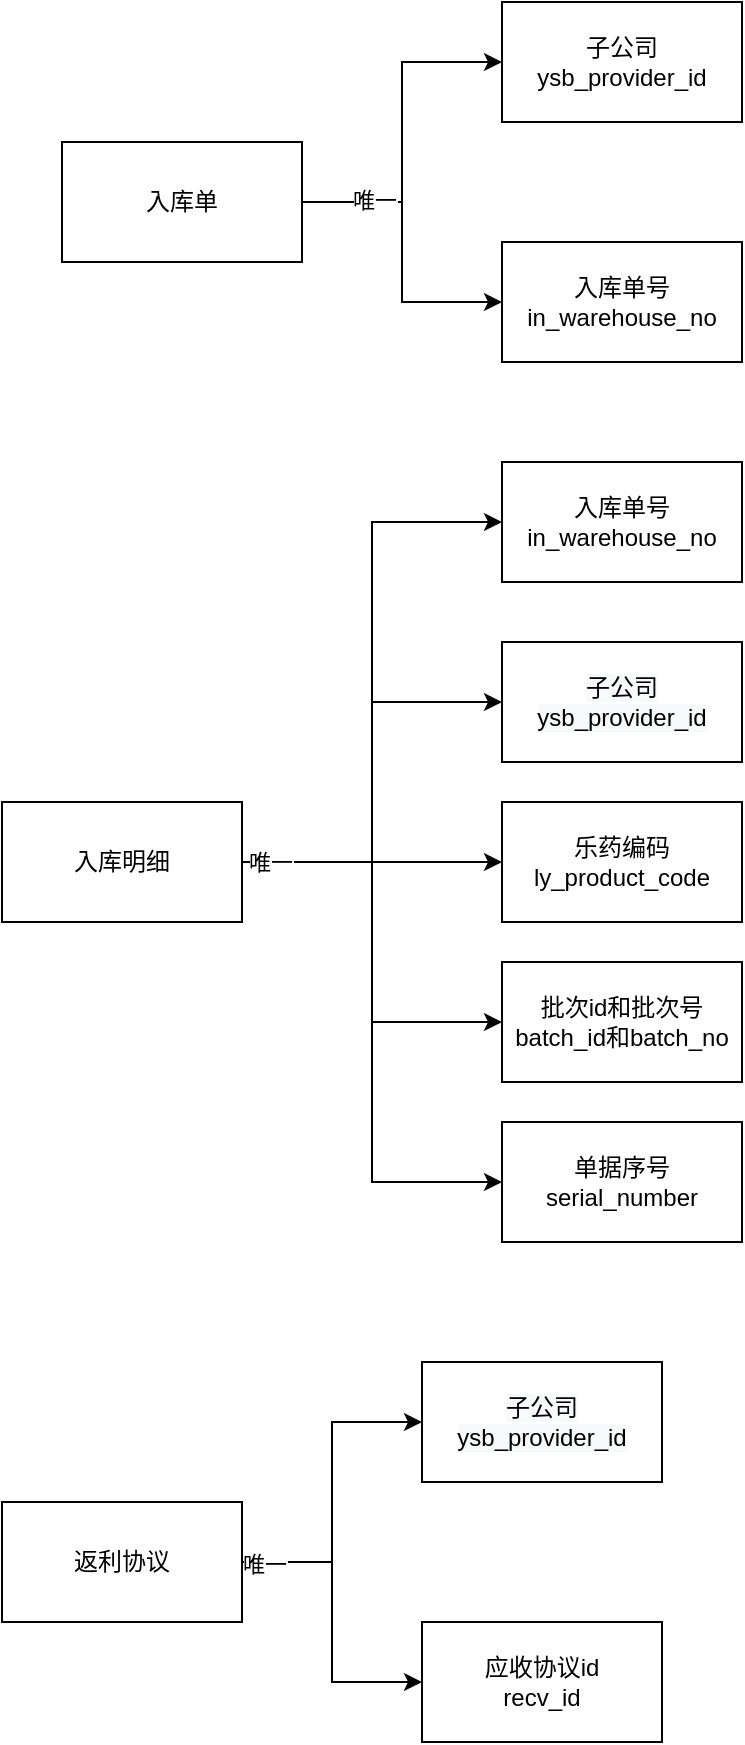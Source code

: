 <mxfile version="14.7.3" type="github">
  <diagram id="C5RBs43oDa-KdzZeNtuy" name="Page-1">
    <mxGraphModel dx="1038" dy="547" grid="1" gridSize="10" guides="1" tooltips="1" connect="1" arrows="1" fold="1" page="1" pageScale="1" pageWidth="827" pageHeight="1169" math="0" shadow="0">
      <root>
        <mxCell id="WIyWlLk6GJQsqaUBKTNV-0" />
        <mxCell id="WIyWlLk6GJQsqaUBKTNV-1" parent="WIyWlLk6GJQsqaUBKTNV-0" />
        <mxCell id="eRnr81jba4MQd8XHpiv--4" style="edgeStyle=orthogonalEdgeStyle;rounded=0;orthogonalLoop=1;jettySize=auto;html=1;entryX=0;entryY=0.5;entryDx=0;entryDy=0;" edge="1" parent="WIyWlLk6GJQsqaUBKTNV-1" source="eRnr81jba4MQd8XHpiv--0" target="eRnr81jba4MQd8XHpiv--2">
          <mxGeometry relative="1" as="geometry" />
        </mxCell>
        <mxCell id="eRnr81jba4MQd8XHpiv--5" style="edgeStyle=orthogonalEdgeStyle;rounded=0;orthogonalLoop=1;jettySize=auto;html=1;entryX=0;entryY=0.5;entryDx=0;entryDy=0;" edge="1" parent="WIyWlLk6GJQsqaUBKTNV-1" source="eRnr81jba4MQd8XHpiv--0" target="eRnr81jba4MQd8XHpiv--3">
          <mxGeometry relative="1" as="geometry" />
        </mxCell>
        <mxCell id="eRnr81jba4MQd8XHpiv--6" value="唯一" style="edgeLabel;html=1;align=center;verticalAlign=middle;resizable=0;points=[];" vertex="1" connectable="0" parent="eRnr81jba4MQd8XHpiv--5">
          <mxGeometry x="-0.523" y="1" relative="1" as="geometry">
            <mxPoint as="offset" />
          </mxGeometry>
        </mxCell>
        <mxCell id="eRnr81jba4MQd8XHpiv--0" value="入库单" style="rounded=0;whiteSpace=wrap;html=1;" vertex="1" parent="WIyWlLk6GJQsqaUBKTNV-1">
          <mxGeometry x="100" y="110" width="120" height="60" as="geometry" />
        </mxCell>
        <mxCell id="eRnr81jba4MQd8XHpiv--2" value="子公司ysb_provider_id" style="rounded=0;whiteSpace=wrap;html=1;" vertex="1" parent="WIyWlLk6GJQsqaUBKTNV-1">
          <mxGeometry x="320" y="40" width="120" height="60" as="geometry" />
        </mxCell>
        <mxCell id="eRnr81jba4MQd8XHpiv--3" value="入库单号in_warehouse_no" style="rounded=0;whiteSpace=wrap;html=1;" vertex="1" parent="WIyWlLk6GJQsqaUBKTNV-1">
          <mxGeometry x="320" y="160" width="120" height="60" as="geometry" />
        </mxCell>
        <mxCell id="eRnr81jba4MQd8XHpiv--13" style="edgeStyle=orthogonalEdgeStyle;rounded=0;orthogonalLoop=1;jettySize=auto;html=1;entryX=0;entryY=0.5;entryDx=0;entryDy=0;" edge="1" parent="WIyWlLk6GJQsqaUBKTNV-1" source="eRnr81jba4MQd8XHpiv--7" target="eRnr81jba4MQd8XHpiv--8">
          <mxGeometry relative="1" as="geometry" />
        </mxCell>
        <mxCell id="eRnr81jba4MQd8XHpiv--14" style="edgeStyle=orthogonalEdgeStyle;rounded=0;orthogonalLoop=1;jettySize=auto;html=1;entryX=0;entryY=0.5;entryDx=0;entryDy=0;" edge="1" parent="WIyWlLk6GJQsqaUBKTNV-1" source="eRnr81jba4MQd8XHpiv--7" target="eRnr81jba4MQd8XHpiv--9">
          <mxGeometry relative="1" as="geometry" />
        </mxCell>
        <mxCell id="eRnr81jba4MQd8XHpiv--15" style="edgeStyle=orthogonalEdgeStyle;rounded=0;orthogonalLoop=1;jettySize=auto;html=1;entryX=0;entryY=0.5;entryDx=0;entryDy=0;" edge="1" parent="WIyWlLk6GJQsqaUBKTNV-1" source="eRnr81jba4MQd8XHpiv--7" target="eRnr81jba4MQd8XHpiv--10">
          <mxGeometry relative="1" as="geometry" />
        </mxCell>
        <mxCell id="eRnr81jba4MQd8XHpiv--16" style="edgeStyle=orthogonalEdgeStyle;rounded=0;orthogonalLoop=1;jettySize=auto;html=1;entryX=0;entryY=0.5;entryDx=0;entryDy=0;" edge="1" parent="WIyWlLk6GJQsqaUBKTNV-1" source="eRnr81jba4MQd8XHpiv--7" target="eRnr81jba4MQd8XHpiv--11">
          <mxGeometry relative="1" as="geometry" />
        </mxCell>
        <mxCell id="eRnr81jba4MQd8XHpiv--17" style="edgeStyle=orthogonalEdgeStyle;rounded=0;orthogonalLoop=1;jettySize=auto;html=1;entryX=0;entryY=0.5;entryDx=0;entryDy=0;" edge="1" parent="WIyWlLk6GJQsqaUBKTNV-1" source="eRnr81jba4MQd8XHpiv--7" target="eRnr81jba4MQd8XHpiv--12">
          <mxGeometry relative="1" as="geometry" />
        </mxCell>
        <mxCell id="eRnr81jba4MQd8XHpiv--18" value="唯一" style="edgeLabel;html=1;align=center;verticalAlign=middle;resizable=0;points=[];" vertex="1" connectable="0" parent="eRnr81jba4MQd8XHpiv--17">
          <mxGeometry x="-0.905" relative="1" as="geometry">
            <mxPoint as="offset" />
          </mxGeometry>
        </mxCell>
        <mxCell id="eRnr81jba4MQd8XHpiv--7" value="入库明细" style="rounded=0;whiteSpace=wrap;html=1;" vertex="1" parent="WIyWlLk6GJQsqaUBKTNV-1">
          <mxGeometry x="70" y="440" width="120" height="60" as="geometry" />
        </mxCell>
        <mxCell id="eRnr81jba4MQd8XHpiv--8" value="&lt;span&gt;入库单号in_warehouse_no&lt;/span&gt;" style="rounded=0;whiteSpace=wrap;html=1;" vertex="1" parent="WIyWlLk6GJQsqaUBKTNV-1">
          <mxGeometry x="320" y="270" width="120" height="60" as="geometry" />
        </mxCell>
        <mxCell id="eRnr81jba4MQd8XHpiv--9" value="&#xa;&#xa;&lt;span style=&quot;color: rgb(0, 0, 0); font-family: helvetica; font-size: 12px; font-style: normal; font-weight: 400; letter-spacing: normal; text-align: center; text-indent: 0px; text-transform: none; word-spacing: 0px; background-color: rgb(248, 249, 250); display: inline; float: none;&quot;&gt;子公司ysb_provider_id&lt;/span&gt;&#xa;&#xa;" style="rounded=0;whiteSpace=wrap;html=1;" vertex="1" parent="WIyWlLk6GJQsqaUBKTNV-1">
          <mxGeometry x="320" y="360" width="120" height="60" as="geometry" />
        </mxCell>
        <mxCell id="eRnr81jba4MQd8XHpiv--10" value="乐药编码ly_product_code" style="rounded=0;whiteSpace=wrap;html=1;" vertex="1" parent="WIyWlLk6GJQsqaUBKTNV-1">
          <mxGeometry x="320" y="440" width="120" height="60" as="geometry" />
        </mxCell>
        <mxCell id="eRnr81jba4MQd8XHpiv--11" value="批次id和批次号batch_id和batch_no" style="rounded=0;whiteSpace=wrap;html=1;" vertex="1" parent="WIyWlLk6GJQsqaUBKTNV-1">
          <mxGeometry x="320" y="520" width="120" height="60" as="geometry" />
        </mxCell>
        <mxCell id="eRnr81jba4MQd8XHpiv--12" value="单据序号serial_number" style="rounded=0;whiteSpace=wrap;html=1;" vertex="1" parent="WIyWlLk6GJQsqaUBKTNV-1">
          <mxGeometry x="320" y="600" width="120" height="60" as="geometry" />
        </mxCell>
        <mxCell id="eRnr81jba4MQd8XHpiv--22" style="edgeStyle=orthogonalEdgeStyle;rounded=0;orthogonalLoop=1;jettySize=auto;html=1;entryX=0;entryY=0.5;entryDx=0;entryDy=0;" edge="1" parent="WIyWlLk6GJQsqaUBKTNV-1" source="eRnr81jba4MQd8XHpiv--19" target="eRnr81jba4MQd8XHpiv--20">
          <mxGeometry relative="1" as="geometry" />
        </mxCell>
        <mxCell id="eRnr81jba4MQd8XHpiv--23" style="edgeStyle=orthogonalEdgeStyle;rounded=0;orthogonalLoop=1;jettySize=auto;html=1;entryX=0;entryY=0.5;entryDx=0;entryDy=0;" edge="1" parent="WIyWlLk6GJQsqaUBKTNV-1" source="eRnr81jba4MQd8XHpiv--19" target="eRnr81jba4MQd8XHpiv--21">
          <mxGeometry relative="1" as="geometry" />
        </mxCell>
        <mxCell id="eRnr81jba4MQd8XHpiv--24" value="唯一" style="edgeLabel;html=1;align=center;verticalAlign=middle;resizable=0;points=[];" vertex="1" connectable="0" parent="eRnr81jba4MQd8XHpiv--23">
          <mxGeometry x="-0.856" y="-1" relative="1" as="geometry">
            <mxPoint as="offset" />
          </mxGeometry>
        </mxCell>
        <mxCell id="eRnr81jba4MQd8XHpiv--19" value="返利协议" style="rounded=0;whiteSpace=wrap;html=1;" vertex="1" parent="WIyWlLk6GJQsqaUBKTNV-1">
          <mxGeometry x="70" y="790" width="120" height="60" as="geometry" />
        </mxCell>
        <mxCell id="eRnr81jba4MQd8XHpiv--20" value="&#xa;&#xa;&lt;span style=&quot;color: rgb(0, 0, 0); font-family: helvetica; font-size: 12px; font-style: normal; font-weight: 400; letter-spacing: normal; text-align: center; text-indent: 0px; text-transform: none; word-spacing: 0px; background-color: rgb(248, 249, 250); display: inline; float: none;&quot;&gt;子公司ysb_provider_id&lt;/span&gt;&#xa;&#xa;" style="rounded=0;whiteSpace=wrap;html=1;" vertex="1" parent="WIyWlLk6GJQsqaUBKTNV-1">
          <mxGeometry x="280" y="720" width="120" height="60" as="geometry" />
        </mxCell>
        <mxCell id="eRnr81jba4MQd8XHpiv--21" value="应收协议id&lt;br&gt;recv_id" style="rounded=0;whiteSpace=wrap;html=1;" vertex="1" parent="WIyWlLk6GJQsqaUBKTNV-1">
          <mxGeometry x="280" y="850" width="120" height="60" as="geometry" />
        </mxCell>
      </root>
    </mxGraphModel>
  </diagram>
</mxfile>
